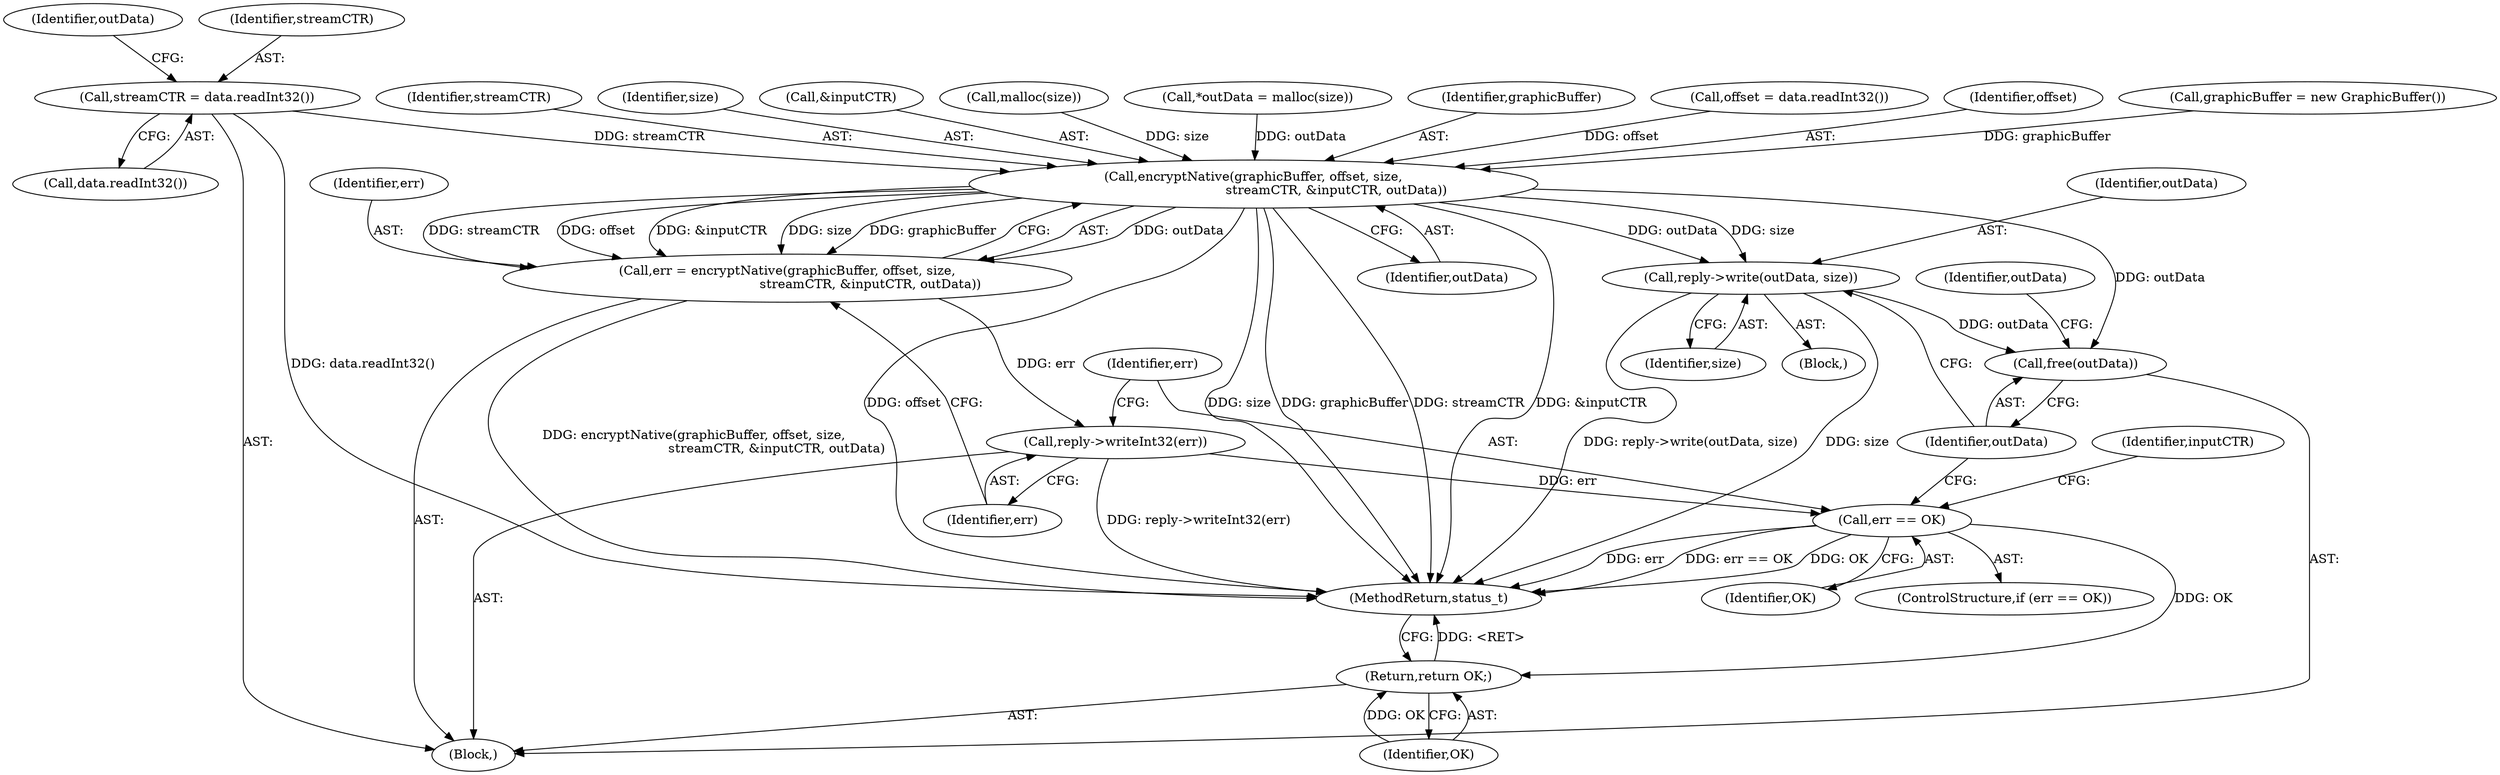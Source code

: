 digraph "0_Android_9667e3eff2d34c3797c3b529370de47b2c1f1bf6@API" {
"1000280" [label="(Call,streamCTR = data.readInt32())"];
"1000292" [label="(Call,encryptNative(graphicBuffer, offset, size,\n                                         streamCTR, &inputCTR, outData))"];
"1000290" [label="(Call,err = encryptNative(graphicBuffer, offset, size,\n                                         streamCTR, &inputCTR, outData))"];
"1000300" [label="(Call,reply->writeInt32(err))"];
"1000303" [label="(Call,err == OK)"];
"1000317" [label="(Return,return OK;)"];
"1000309" [label="(Call,reply->write(outData, size))"];
"1000312" [label="(Call,free(outData))"];
"1000315" [label="(Identifier,outData)"];
"1000293" [label="(Identifier,graphicBuffer)"];
"1000272" [label="(Call,offset = data.readInt32())"];
"1000280" [label="(Call,streamCTR = data.readInt32())"];
"1000299" [label="(Identifier,outData)"];
"1000294" [label="(Identifier,offset)"];
"1000291" [label="(Identifier,err)"];
"1000309" [label="(Call,reply->write(outData, size))"];
"1000306" [label="(Block,)"];
"1000305" [label="(Identifier,OK)"];
"1000258" [label="(Block,)"];
"1000301" [label="(Identifier,err)"];
"1000304" [label="(Identifier,err)"];
"1000318" [label="(Identifier,OK)"];
"1000290" [label="(Call,err = encryptNative(graphicBuffer, offset, size,\n                                         streamCTR, &inputCTR, outData))"];
"1000285" [label="(Identifier,outData)"];
"1000282" [label="(Call,data.readInt32())"];
"1000264" [label="(Call,graphicBuffer = new GraphicBuffer())"];
"1000303" [label="(Call,err == OK)"];
"1000313" [label="(Identifier,outData)"];
"1000311" [label="(Identifier,size)"];
"1000310" [label="(Identifier,outData)"];
"1000407" [label="(MethodReturn,status_t)"];
"1000296" [label="(Identifier,streamCTR)"];
"1000292" [label="(Call,encryptNative(graphicBuffer, offset, size,\n                                         streamCTR, &inputCTR, outData))"];
"1000295" [label="(Identifier,size)"];
"1000317" [label="(Return,return OK;)"];
"1000281" [label="(Identifier,streamCTR)"];
"1000302" [label="(ControlStructure,if (err == OK))"];
"1000297" [label="(Call,&inputCTR)"];
"1000286" [label="(Call,malloc(size))"];
"1000308" [label="(Identifier,inputCTR)"];
"1000312" [label="(Call,free(outData))"];
"1000284" [label="(Call,*outData = malloc(size))"];
"1000300" [label="(Call,reply->writeInt32(err))"];
"1000280" -> "1000258"  [label="AST: "];
"1000280" -> "1000282"  [label="CFG: "];
"1000281" -> "1000280"  [label="AST: "];
"1000282" -> "1000280"  [label="AST: "];
"1000285" -> "1000280"  [label="CFG: "];
"1000280" -> "1000407"  [label="DDG: data.readInt32()"];
"1000280" -> "1000292"  [label="DDG: streamCTR"];
"1000292" -> "1000290"  [label="AST: "];
"1000292" -> "1000299"  [label="CFG: "];
"1000293" -> "1000292"  [label="AST: "];
"1000294" -> "1000292"  [label="AST: "];
"1000295" -> "1000292"  [label="AST: "];
"1000296" -> "1000292"  [label="AST: "];
"1000297" -> "1000292"  [label="AST: "];
"1000299" -> "1000292"  [label="AST: "];
"1000290" -> "1000292"  [label="CFG: "];
"1000292" -> "1000407"  [label="DDG: offset"];
"1000292" -> "1000407"  [label="DDG: graphicBuffer"];
"1000292" -> "1000407"  [label="DDG: streamCTR"];
"1000292" -> "1000407"  [label="DDG: &inputCTR"];
"1000292" -> "1000407"  [label="DDG: size"];
"1000292" -> "1000290"  [label="DDG: outData"];
"1000292" -> "1000290"  [label="DDG: streamCTR"];
"1000292" -> "1000290"  [label="DDG: offset"];
"1000292" -> "1000290"  [label="DDG: &inputCTR"];
"1000292" -> "1000290"  [label="DDG: size"];
"1000292" -> "1000290"  [label="DDG: graphicBuffer"];
"1000264" -> "1000292"  [label="DDG: graphicBuffer"];
"1000272" -> "1000292"  [label="DDG: offset"];
"1000286" -> "1000292"  [label="DDG: size"];
"1000284" -> "1000292"  [label="DDG: outData"];
"1000292" -> "1000309"  [label="DDG: outData"];
"1000292" -> "1000309"  [label="DDG: size"];
"1000292" -> "1000312"  [label="DDG: outData"];
"1000290" -> "1000258"  [label="AST: "];
"1000291" -> "1000290"  [label="AST: "];
"1000301" -> "1000290"  [label="CFG: "];
"1000290" -> "1000407"  [label="DDG: encryptNative(graphicBuffer, offset, size,\n                                         streamCTR, &inputCTR, outData)"];
"1000290" -> "1000300"  [label="DDG: err"];
"1000300" -> "1000258"  [label="AST: "];
"1000300" -> "1000301"  [label="CFG: "];
"1000301" -> "1000300"  [label="AST: "];
"1000304" -> "1000300"  [label="CFG: "];
"1000300" -> "1000407"  [label="DDG: reply->writeInt32(err)"];
"1000300" -> "1000303"  [label="DDG: err"];
"1000303" -> "1000302"  [label="AST: "];
"1000303" -> "1000305"  [label="CFG: "];
"1000304" -> "1000303"  [label="AST: "];
"1000305" -> "1000303"  [label="AST: "];
"1000308" -> "1000303"  [label="CFG: "];
"1000313" -> "1000303"  [label="CFG: "];
"1000303" -> "1000407"  [label="DDG: err"];
"1000303" -> "1000407"  [label="DDG: err == OK"];
"1000303" -> "1000407"  [label="DDG: OK"];
"1000303" -> "1000317"  [label="DDG: OK"];
"1000317" -> "1000258"  [label="AST: "];
"1000317" -> "1000318"  [label="CFG: "];
"1000318" -> "1000317"  [label="AST: "];
"1000407" -> "1000317"  [label="CFG: "];
"1000317" -> "1000407"  [label="DDG: <RET>"];
"1000318" -> "1000317"  [label="DDG: OK"];
"1000309" -> "1000306"  [label="AST: "];
"1000309" -> "1000311"  [label="CFG: "];
"1000310" -> "1000309"  [label="AST: "];
"1000311" -> "1000309"  [label="AST: "];
"1000313" -> "1000309"  [label="CFG: "];
"1000309" -> "1000407"  [label="DDG: reply->write(outData, size)"];
"1000309" -> "1000407"  [label="DDG: size"];
"1000309" -> "1000312"  [label="DDG: outData"];
"1000312" -> "1000258"  [label="AST: "];
"1000312" -> "1000313"  [label="CFG: "];
"1000313" -> "1000312"  [label="AST: "];
"1000315" -> "1000312"  [label="CFG: "];
}
